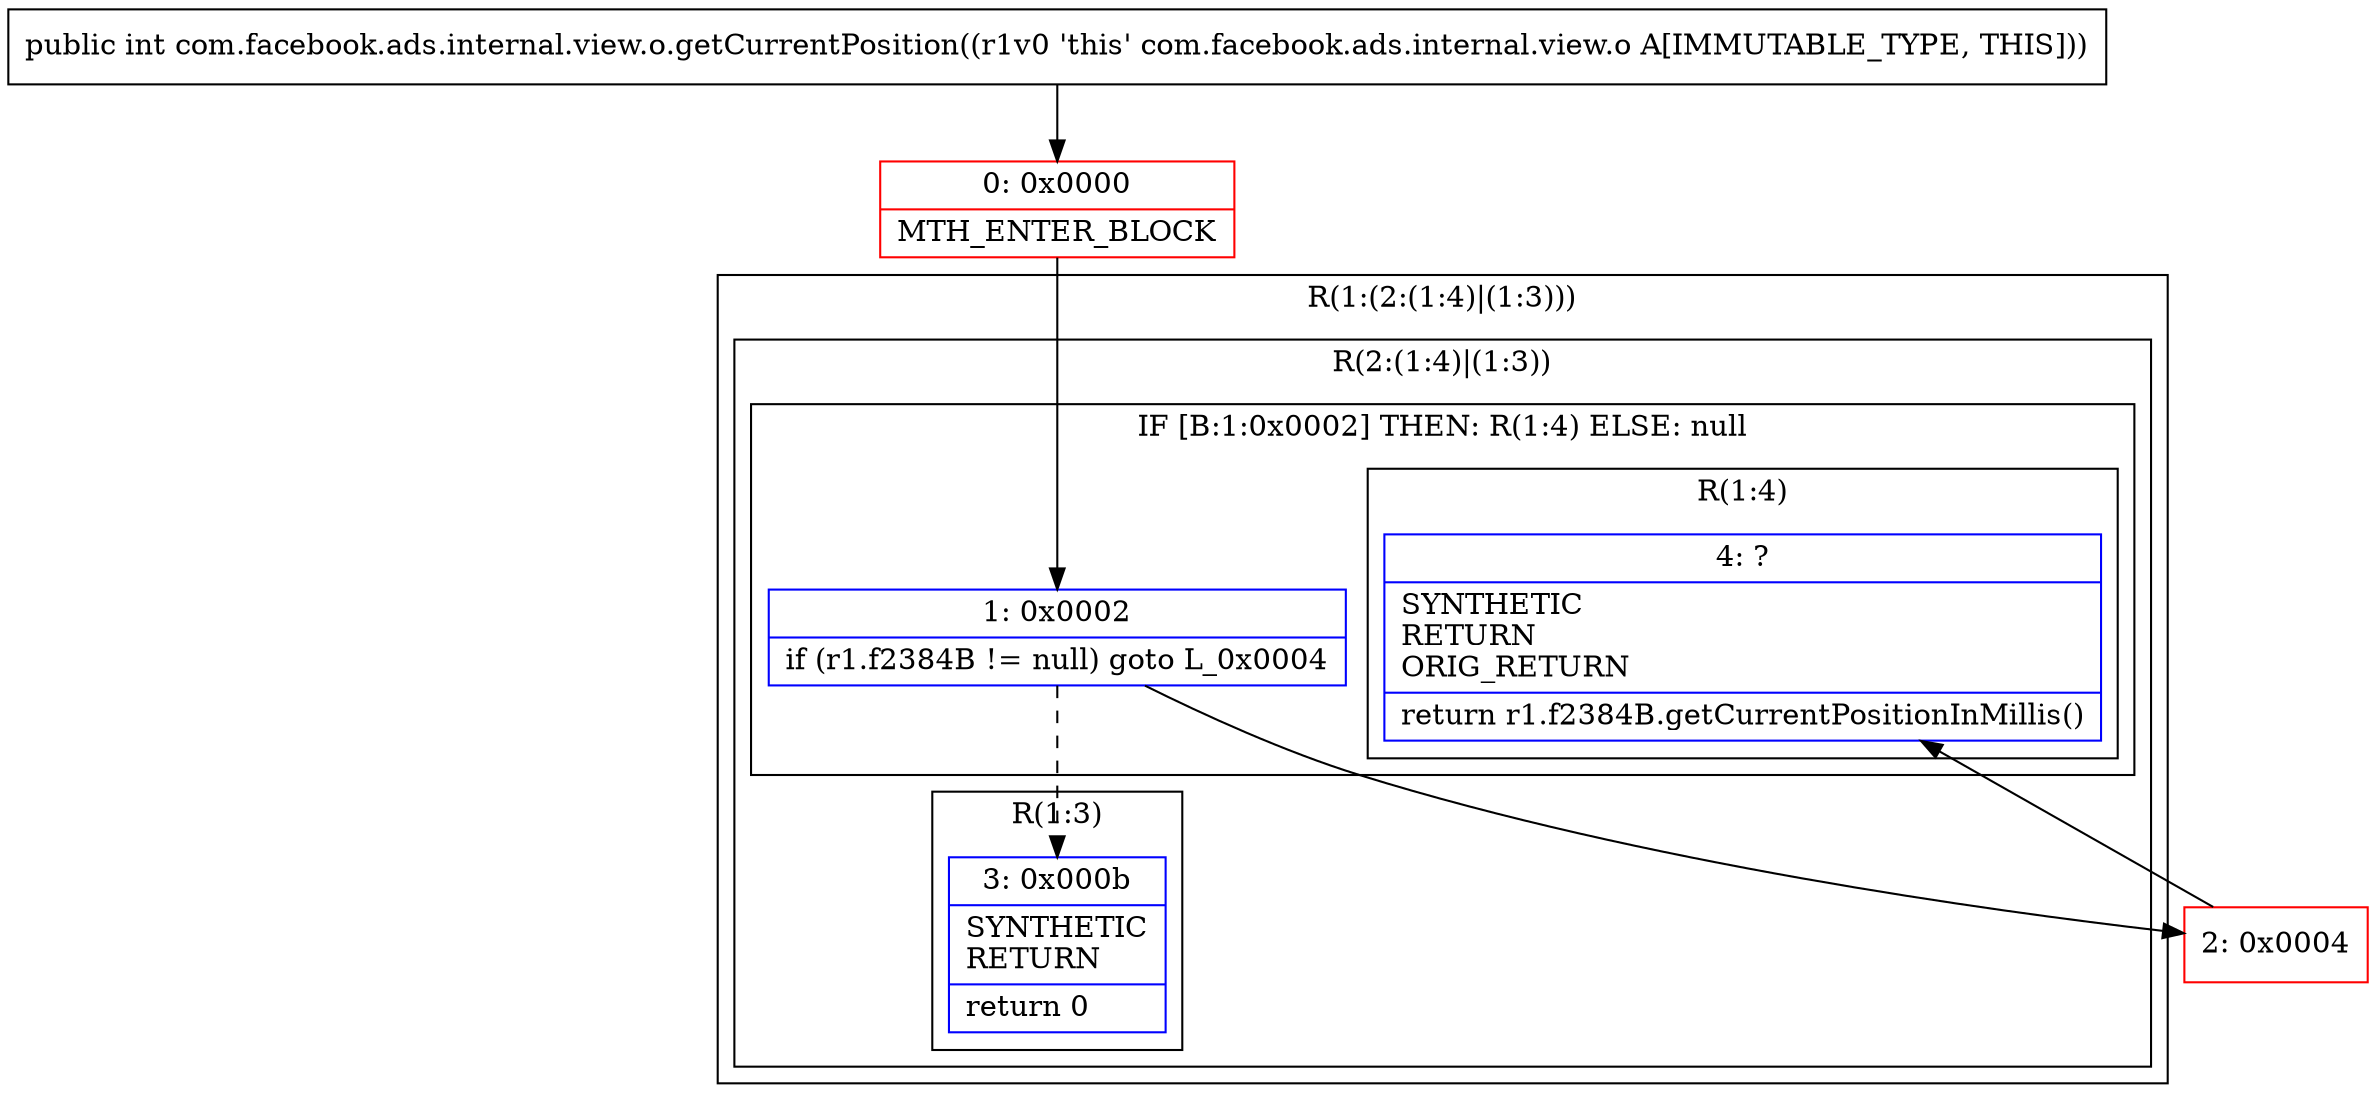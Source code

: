 digraph "CFG forcom.facebook.ads.internal.view.o.getCurrentPosition()I" {
subgraph cluster_Region_2102412548 {
label = "R(1:(2:(1:4)|(1:3)))";
node [shape=record,color=blue];
subgraph cluster_Region_2037983243 {
label = "R(2:(1:4)|(1:3))";
node [shape=record,color=blue];
subgraph cluster_IfRegion_1049143964 {
label = "IF [B:1:0x0002] THEN: R(1:4) ELSE: null";
node [shape=record,color=blue];
Node_1 [shape=record,label="{1\:\ 0x0002|if (r1.f2384B != null) goto L_0x0004\l}"];
subgraph cluster_Region_579243729 {
label = "R(1:4)";
node [shape=record,color=blue];
Node_4 [shape=record,label="{4\:\ ?|SYNTHETIC\lRETURN\lORIG_RETURN\l|return r1.f2384B.getCurrentPositionInMillis()\l}"];
}
}
subgraph cluster_Region_1560385504 {
label = "R(1:3)";
node [shape=record,color=blue];
Node_3 [shape=record,label="{3\:\ 0x000b|SYNTHETIC\lRETURN\l|return 0\l}"];
}
}
}
Node_0 [shape=record,color=red,label="{0\:\ 0x0000|MTH_ENTER_BLOCK\l}"];
Node_2 [shape=record,color=red,label="{2\:\ 0x0004}"];
MethodNode[shape=record,label="{public int com.facebook.ads.internal.view.o.getCurrentPosition((r1v0 'this' com.facebook.ads.internal.view.o A[IMMUTABLE_TYPE, THIS])) }"];
MethodNode -> Node_0;
Node_1 -> Node_2;
Node_1 -> Node_3[style=dashed];
Node_0 -> Node_1;
Node_2 -> Node_4;
}

